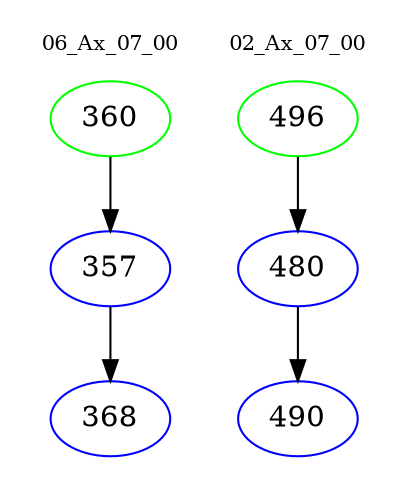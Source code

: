 digraph{
subgraph cluster_0 {
color = white
label = "06_Ax_07_00";
fontsize=10;
T0_360 [label="360", color="green"]
T0_360 -> T0_357 [color="black"]
T0_357 [label="357", color="blue"]
T0_357 -> T0_368 [color="black"]
T0_368 [label="368", color="blue"]
}
subgraph cluster_1 {
color = white
label = "02_Ax_07_00";
fontsize=10;
T1_496 [label="496", color="green"]
T1_496 -> T1_480 [color="black"]
T1_480 [label="480", color="blue"]
T1_480 -> T1_490 [color="black"]
T1_490 [label="490", color="blue"]
}
}
